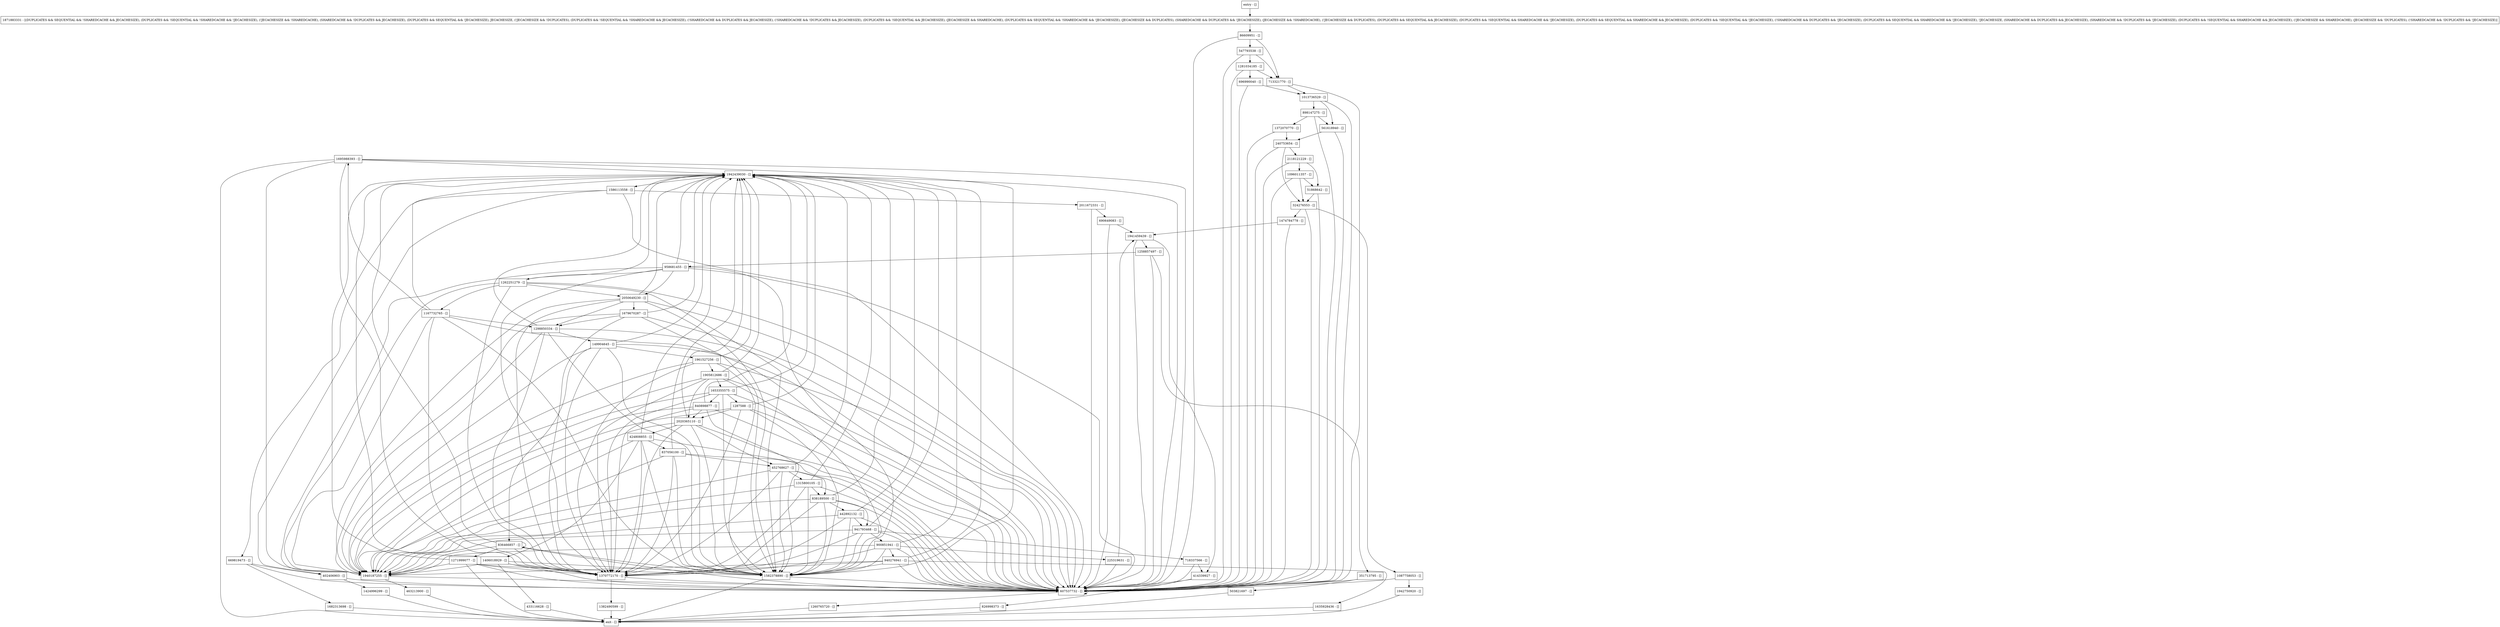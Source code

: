 digraph walkDatabaseTree {
node [shape=record];
1582378890 [label="1582378890 - []"];
324276553 [label="324276553 - []"];
718337566 [label="718337566 - []"];
561618940 [label="561618940 - []"];
1287588 [label="1287588 - []"];
1096011357 [label="1096011357 - []"];
1871883331 [label="1871883331 - [(DUPLICATES && SEQUENTIAL && !SHAREDCACHE && JECACHESIZE), (DUPLICATES && !SEQUENTIAL && !SHAREDCACHE && !JECACHESIZE), (!JECACHESIZE && !SHAREDCACHE), (SHAREDCACHE && !DUPLICATES && JECACHESIZE), (DUPLICATES && SEQUENTIAL && !JECACHESIZE), JECACHESIZE, (!JECACHESIZE && !DUPLICATES), (DUPLICATES && !SEQUENTIAL && !SHAREDCACHE && JECACHESIZE), (!SHAREDCACHE && DUPLICATES && JECACHESIZE), (!SHAREDCACHE && !DUPLICATES && JECACHESIZE), (DUPLICATES && !SEQUENTIAL && JECACHESIZE), (JECACHESIZE && SHAREDCACHE), (DUPLICATES && SEQUENTIAL && !SHAREDCACHE && !JECACHESIZE), (JECACHESIZE && DUPLICATES), (SHAREDCACHE && DUPLICATES && !JECACHESIZE), (JECACHESIZE && !SHAREDCACHE), (!JECACHESIZE && DUPLICATES), (DUPLICATES && SEQUENTIAL && JECACHESIZE), (DUPLICATES && !SEQUENTIAL && SHAREDCACHE && !JECACHESIZE), (DUPLICATES && SEQUENTIAL && SHAREDCACHE && JECACHESIZE), (DUPLICATES && !SEQUENTIAL && !JECACHESIZE), (!SHAREDCACHE && DUPLICATES && !JECACHESIZE), (DUPLICATES && SEQUENTIAL && SHAREDCACHE && !JECACHESIZE), !JECACHESIZE, (SHAREDCACHE && DUPLICATES && JECACHESIZE), (SHAREDCACHE && !DUPLICATES && !JECACHESIZE), (DUPLICATES && !SEQUENTIAL && SHAREDCACHE && JECACHESIZE), (!JECACHESIZE && SHAREDCACHE), (JECACHESIZE && !DUPLICATES), (!SHAREDCACHE && !DUPLICATES && !JECACHESIZE)]"];
149904645 [label="149904645 - []"];
1695988393 [label="1695988393 - []"];
696990040 [label="696990040 - []"];
1281034185 [label="1281034185 - []"];
225319631 [label="225319631 - []"];
1260765720 [label="1260765720 - []"];
941793468 [label="941793468 - []"];
2050649230 [label="2050649230 - []"];
1167732765 [label="1167732765 - []"];
1653355575 [label="1653355575 - []"];
402406903 [label="402406903 - []"];
1087758053 [label="1087758053 - []"];
837056100 [label="837056100 - []"];
1679670287 [label="1679670287 - []"];
607537732 [label="607537732 - []"];
1905812686 [label="1905812686 - []"];
entry [label="entry - []"];
exit [label="exit - []"];
1271999077 [label="1271999077 - []"];
433116628 [label="433116628 - []"];
2118121229 [label="2118121229 - []"];
1586113558 [label="1586113558 - []"];
1682313698 [label="1682313698 - []"];
463213900 [label="463213900 - []"];
826998373 [label="826998373 - []"];
840898877 [label="840898877 - []"];
1315800105 [label="1315800105 - []"];
713321770 [label="713321770 - []"];
898147275 [label="898147275 - []"];
1406018929 [label="1406018929 - []"];
86609951 [label="86609951 - []"];
51868642 [label="51868642 - []"];
1370772170 [label="1370772170 - []"];
690649083 [label="690649083 - []"];
1258857497 [label="1258857497 - []"];
1262251279 [label="1262251279 - []"];
1424996299 [label="1424996299 - []"];
547793538 [label="547793538 - []"];
1942750920 [label="1942750920 - []"];
452768627 [label="452768627 - []"];
1961527256 [label="1961527256 - []"];
1635928436 [label="1635928436 - []"];
1298850334 [label="1298850334 - []"];
503821697 [label="503821697 - []"];
838189500 [label="838189500 - []"];
351713795 [label="351713795 - []"];
2011672331 [label="2011672331 - []"];
1382490599 [label="1382490599 - []"];
1474784778 [label="1474784778 - []"];
669819473 [label="669819473 - []"];
958681455 [label="958681455 - []"];
414339927 [label="414339927 - []"];
900851941 [label="900851941 - []"];
1372070770 [label="1372070770 - []"];
240753654 [label="240753654 - []"];
940276941 [label="940276941 - []"];
2020365110 [label="2020365110 - []"];
836466857 [label="836466857 - []"];
442892132 [label="442892132 - []"];
1940187255 [label="1940187255 - []"];
1942439030 [label="1942439030 - []"];
1941459439 [label="1941459439 - []"];
424808855 [label="424808855 - []"];
1013736529 [label="1013736529 - []"];
entry;
exit;
1582378890 -> exit;
1582378890 -> 607537732;
324276553 -> 1474784778;
324276553 -> 1087758053;
324276553 -> 607537732;
718337566 -> 414339927;
718337566 -> 607537732;
561618940 -> 240753654;
561618940 -> 607537732;
1287588 -> 2020365110;
1287588 -> 1582378890;
1287588 -> 1370772170;
1287588 -> 1940187255;
1287588 -> 1942439030;
1287588 -> 607537732;
1096011357 -> 51868642;
1096011357 -> 324276553;
1096011357 -> 607537732;
1871883331 -> 86609951;
149904645 -> 836466857;
149904645 -> 1582378890;
149904645 -> 1370772170;
149904645 -> 1940187255;
149904645 -> 1961527256;
149904645 -> 1942439030;
149904645 -> 607537732;
1695988393 -> exit;
1695988393 -> 1582378890;
1695988393 -> 1370772170;
1695988393 -> 1940187255;
1695988393 -> 1942439030;
1695988393 -> 607537732;
696990040 -> 607537732;
696990040 -> 1013736529;
1281034185 -> 713321770;
1281034185 -> 607537732;
1281034185 -> 696990040;
225319631 -> 1941459439;
225319631 -> 607537732;
1260765720 -> exit;
941793468 -> 1582378890;
941793468 -> 718337566;
941793468 -> 1370772170;
941793468 -> 1940187255;
941793468 -> 900851941;
941793468 -> 1942439030;
941793468 -> 607537732;
2050649230 -> 1582378890;
2050649230 -> 1370772170;
2050649230 -> 1940187255;
2050649230 -> 1679670287;
2050649230 -> 1298850334;
2050649230 -> 1942439030;
2050649230 -> 607537732;
1167732765 -> 1582378890;
1167732765 -> 1370772170;
1167732765 -> 1940187255;
1167732765 -> 1695988393;
1167732765 -> 1298850334;
1167732765 -> 1942439030;
1167732765 -> 607537732;
1653355575 -> 1582378890;
1653355575 -> 1370772170;
1653355575 -> 1287588;
1653355575 -> 840898877;
1653355575 -> 1940187255;
1653355575 -> 1942439030;
1653355575 -> 607537732;
402406903 -> 1424996299;
402406903 -> 607537732;
1087758053 -> 1942750920;
1087758053 -> 607537732;
837056100 -> 1582378890;
837056100 -> 1370772170;
837056100 -> 452768627;
837056100 -> 1940187255;
837056100 -> 1942439030;
837056100 -> 607537732;
1679670287 -> 1582378890;
1679670287 -> 1370772170;
1679670287 -> 1940187255;
1679670287 -> 1298850334;
1679670287 -> 1942439030;
1679670287 -> 607537732;
607537732 -> 1260765720;
607537732 -> 607537732;
1905812686 -> 2020365110;
1905812686 -> 1582378890;
1905812686 -> 1653355575;
1905812686 -> 1370772170;
1905812686 -> 1940187255;
1905812686 -> 1942439030;
1905812686 -> 607537732;
entry -> 1871883331;
1271999077 -> exit;
1271999077 -> 1582378890;
1271999077 -> 1370772170;
1271999077 -> 1940187255;
1271999077 -> 1942439030;
1271999077 -> 607537732;
433116628 -> exit;
2118121229 -> 51868642;
2118121229 -> 1096011357;
2118121229 -> 607537732;
1586113558 -> 2011672331;
1586113558 -> 669819473;
1586113558 -> 402406903;
1586113558 -> 607537732;
1682313698 -> exit;
463213900 -> exit;
826998373 -> exit;
840898877 -> 2020365110;
840898877 -> 1582378890;
840898877 -> 1370772170;
840898877 -> 1940187255;
840898877 -> 1942439030;
840898877 -> 607537732;
1315800105 -> 1582378890;
1315800105 -> 1370772170;
1315800105 -> 1940187255;
1315800105 -> 1942439030;
1315800105 -> 607537732;
1315800105 -> 838189500;
713321770 -> 607537732;
713321770 -> 1013736529;
898147275 -> 561618940;
898147275 -> 1372070770;
898147275 -> 607537732;
1406018929 -> 1582378890;
1406018929 -> 433116628;
1406018929 -> 1370772170;
1406018929 -> 1940187255;
1406018929 -> 1942439030;
1406018929 -> 607537732;
86609951 -> 547793538;
86609951 -> 713321770;
86609951 -> 607537732;
51868642 -> 324276553;
51868642 -> 607537732;
1370772170 -> 1382490599;
1370772170 -> 607537732;
690649083 -> 1941459439;
690649083 -> 607537732;
1258857497 -> 958681455;
1258857497 -> 607537732;
1258857497 -> 351713795;
1262251279 -> 1582378890;
1262251279 -> 1370772170;
1262251279 -> 1940187255;
1262251279 -> 1942439030;
1262251279 -> 607537732;
1262251279 -> 2050649230;
1262251279 -> 1167732765;
1424996299 -> exit;
547793538 -> 1281034185;
547793538 -> 713321770;
547793538 -> 607537732;
1942750920 -> exit;
452768627 -> 1582378890;
452768627 -> 1370772170;
452768627 -> 1940187255;
452768627 -> 1315800105;
452768627 -> 1942439030;
452768627 -> 607537732;
452768627 -> 838189500;
1961527256 -> 1582378890;
1961527256 -> 1370772170;
1961527256 -> 1940187255;
1961527256 -> 1942439030;
1961527256 -> 607537732;
1961527256 -> 1905812686;
1635928436 -> exit;
1298850334 -> 1582378890;
1298850334 -> 1370772170;
1298850334 -> 1940187255;
1298850334 -> 149904645;
1298850334 -> 1942439030;
1298850334 -> 607537732;
503821697 -> exit;
838189500 -> 1582378890;
838189500 -> 442892132;
838189500 -> 1370772170;
838189500 -> 1940187255;
838189500 -> 941793468;
838189500 -> 1942439030;
838189500 -> 607537732;
351713795 -> 503821697;
351713795 -> 607537732;
2011672331 -> 690649083;
2011672331 -> 607537732;
1382490599 -> exit;
1474784778 -> 1941459439;
1474784778 -> 607537732;
669819473 -> 1682313698;
669819473 -> 402406903;
669819473 -> 607537732;
958681455 -> 1582378890;
958681455 -> 1262251279;
958681455 -> 1370772170;
958681455 -> 1940187255;
958681455 -> 1942439030;
958681455 -> 607537732;
958681455 -> 2050649230;
414339927 -> 826998373;
414339927 -> 607537732;
900851941 -> 1582378890;
900851941 -> 1370772170;
900851941 -> 225319631;
900851941 -> 1940187255;
900851941 -> 1942439030;
900851941 -> 940276941;
900851941 -> 607537732;
1372070770 -> 240753654;
1372070770 -> 607537732;
240753654 -> 2118121229;
240753654 -> 324276553;
240753654 -> 607537732;
940276941 -> 1582378890;
940276941 -> 1370772170;
940276941 -> 1940187255;
940276941 -> 1635928436;
940276941 -> 1942439030;
940276941 -> 607537732;
2020365110 -> 1582378890;
2020365110 -> 1370772170;
2020365110 -> 452768627;
2020365110 -> 1940187255;
2020365110 -> 1942439030;
2020365110 -> 424808855;
2020365110 -> 607537732;
836466857 -> 1271999077;
836466857 -> 836466857;
836466857 -> 1582378890;
836466857 -> 1370772170;
836466857 -> 1940187255;
836466857 -> 1942439030;
836466857 -> 607537732;
442892132 -> 1582378890;
442892132 -> 1370772170;
442892132 -> 1940187255;
442892132 -> 941793468;
442892132 -> 1942439030;
442892132 -> 607537732;
1940187255 -> 463213900;
1940187255 -> 607537732;
1942439030 -> 1586113558;
1942439030 -> 607537732;
1941459439 -> 1258857497;
1941459439 -> 414339927;
1941459439 -> 607537732;
424808855 -> 1406018929;
424808855 -> 1582378890;
424808855 -> 1370772170;
424808855 -> 1940187255;
424808855 -> 837056100;
424808855 -> 1942439030;
424808855 -> 607537732;
1013736529 -> 561618940;
1013736529 -> 607537732;
1013736529 -> 898147275;
}
